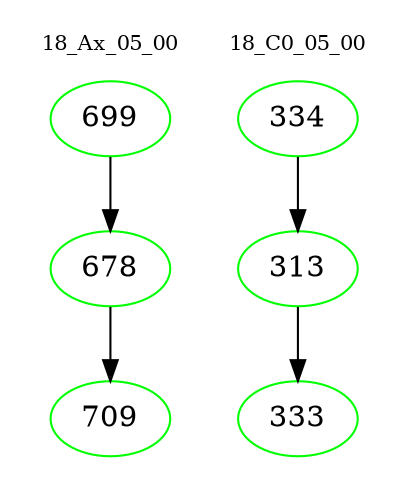 digraph{
subgraph cluster_0 {
color = white
label = "18_Ax_05_00";
fontsize=10;
T0_699 [label="699", color="green"]
T0_699 -> T0_678 [color="black"]
T0_678 [label="678", color="green"]
T0_678 -> T0_709 [color="black"]
T0_709 [label="709", color="green"]
}
subgraph cluster_1 {
color = white
label = "18_C0_05_00";
fontsize=10;
T1_334 [label="334", color="green"]
T1_334 -> T1_313 [color="black"]
T1_313 [label="313", color="green"]
T1_313 -> T1_333 [color="black"]
T1_333 [label="333", color="green"]
}
}
